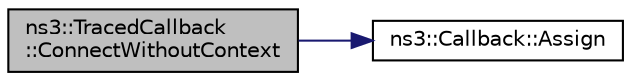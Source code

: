 digraph "ns3::TracedCallback::ConnectWithoutContext"
{
  edge [fontname="Helvetica",fontsize="10",labelfontname="Helvetica",labelfontsize="10"];
  node [fontname="Helvetica",fontsize="10",shape=record];
  rankdir="LR";
  Node1 [label="ns3::TracedCallback\l::ConnectWithoutContext",height=0.2,width=0.4,color="black", fillcolor="grey75", style="filled", fontcolor="black"];
  Node1 -> Node2 [color="midnightblue",fontsize="10",style="solid"];
  Node2 [label="ns3::Callback::Assign",height=0.2,width=0.4,color="black", fillcolor="white", style="filled",URL="$d1/d48/classns3_1_1Callback.html#a246f8949a1392269d4c1a85c24b85f97"];
}
